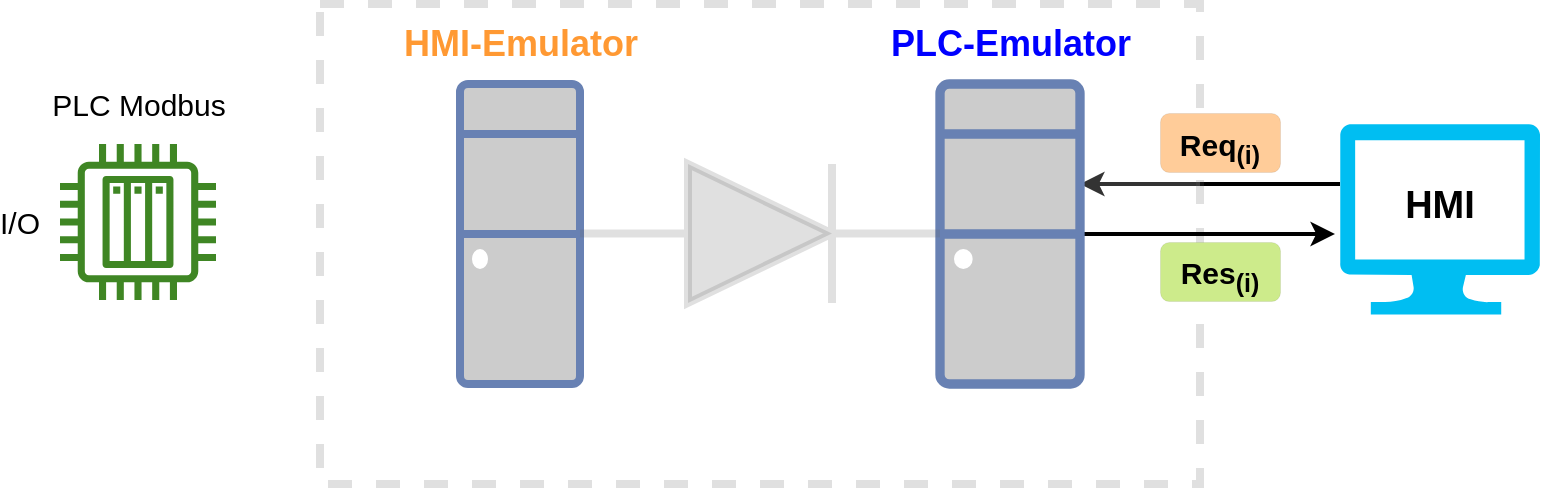 <mxfile version="20.5.3" type="github">
  <diagram id="ub3vnYTZT_gb7076K1Aa" name="Page-1">
    <mxGraphModel dx="1185" dy="605" grid="1" gridSize="10" guides="1" tooltips="1" connect="1" arrows="1" fold="1" page="1" pageScale="1" pageWidth="850" pageHeight="1100" math="0" shadow="0">
      <root>
        <mxCell id="0" />
        <mxCell id="1" parent="0" />
        <mxCell id="GaA5yQTh2X4wVMZrG-Xp-1" value="" style="sketch=0;outlineConnect=0;fontColor=#232F3E;gradientColor=none;fillColor=#3F8624;strokeColor=none;dashed=0;verticalLabelPosition=bottom;verticalAlign=top;align=center;html=1;fontSize=12;fontStyle=0;aspect=fixed;pointerEvents=1;shape=mxgraph.aws4.iot_thing_plc;" vertex="1" parent="1">
          <mxGeometry x="70" y="220" width="78" height="78" as="geometry" />
        </mxCell>
        <mxCell id="GaA5yQTh2X4wVMZrG-Xp-2" value="&lt;div style=&quot;font-size: 15px;&quot;&gt;PLC Modbus&lt;/div&gt;" style="text;html=1;align=center;verticalAlign=middle;whiteSpace=wrap;rounded=0;strokeWidth=5;perimeterSpacing=3;fontSize=15;" vertex="1" parent="1">
          <mxGeometry x="53.5" y="180" width="111" height="40" as="geometry" />
        </mxCell>
        <mxCell id="GaA5yQTh2X4wVMZrG-Xp-5" value="I/O" style="text;html=1;align=center;verticalAlign=middle;whiteSpace=wrap;rounded=0;strokeWidth=5;perimeterSpacing=3;fontSize=15;" vertex="1" parent="1">
          <mxGeometry x="40" y="239.5" width="20" height="39" as="geometry" />
        </mxCell>
        <mxCell id="GaA5yQTh2X4wVMZrG-Xp-21" style="edgeStyle=orthogonalEdgeStyle;rounded=0;orthogonalLoop=1;jettySize=auto;html=1;strokeWidth=2;fontSize=20;" edge="1" parent="1" source="GaA5yQTh2X4wVMZrG-Xp-7" target="GaA5yQTh2X4wVMZrG-Xp-19">
          <mxGeometry relative="1" as="geometry">
            <Array as="points">
              <mxPoint x="650" y="240" />
              <mxPoint x="650" y="240" />
            </Array>
          </mxGeometry>
        </mxCell>
        <mxCell id="GaA5yQTh2X4wVMZrG-Xp-7" value="" style="verticalLabelPosition=bottom;html=1;verticalAlign=top;align=center;strokeColor=none;fillColor=#00BEF2;shape=mxgraph.azure.computer;pointerEvents=1;strokeWidth=5;fontSize=15;" vertex="1" parent="1">
          <mxGeometry x="710" y="210" width="100" height="95.25" as="geometry" />
        </mxCell>
        <mxCell id="GaA5yQTh2X4wVMZrG-Xp-10" value="&lt;div style=&quot;font-size: 19px;&quot;&gt;HMI&lt;/div&gt;" style="text;html=1;align=center;verticalAlign=middle;whiteSpace=wrap;rounded=0;strokeWidth=2;perimeterSpacing=6;fontSize=19;opacity=20;fontStyle=1" vertex="1" parent="1">
          <mxGeometry x="740" y="230" width="40" height="41.5" as="geometry" />
        </mxCell>
        <mxCell id="GaA5yQTh2X4wVMZrG-Xp-11" value="" style="rounded=0;whiteSpace=wrap;html=1;strokeWidth=4;fontSize=19;opacity=20;dashed=1;strokeColor=#666666;" vertex="1" parent="1">
          <mxGeometry x="200" y="150" width="440" height="240" as="geometry" />
        </mxCell>
        <mxCell id="GaA5yQTh2X4wVMZrG-Xp-18" value="" style="fontColor=#0066CC;verticalAlign=top;verticalLabelPosition=bottom;labelPosition=center;align=center;html=1;outlineConnect=0;fillColor=#CCCCCC;strokeColor=#6881B3;gradientColor=none;gradientDirection=north;strokeWidth=2;shape=mxgraph.networks.desktop_pc;fontSize=15;" vertex="1" parent="1">
          <mxGeometry x="270" y="190" width="60" height="150" as="geometry" />
        </mxCell>
        <mxCell id="GaA5yQTh2X4wVMZrG-Xp-24" style="edgeStyle=orthogonalEdgeStyle;rounded=0;orthogonalLoop=1;jettySize=auto;html=1;entryX=-0.025;entryY=0.577;entryDx=0;entryDy=0;entryPerimeter=0;strokeWidth=2;fontSize=20;" edge="1" parent="1" source="GaA5yQTh2X4wVMZrG-Xp-19" target="GaA5yQTh2X4wVMZrG-Xp-7">
          <mxGeometry relative="1" as="geometry" />
        </mxCell>
        <mxCell id="GaA5yQTh2X4wVMZrG-Xp-19" value="" style="fontColor=#0066CC;verticalAlign=top;verticalLabelPosition=bottom;labelPosition=center;align=center;html=1;outlineConnect=0;fillColor=#CCCCCC;strokeColor=#6881B3;gradientColor=none;gradientDirection=north;strokeWidth=2;shape=mxgraph.networks.desktop_pc;fontSize=15;" vertex="1" parent="1">
          <mxGeometry x="510" y="190" width="70" height="150" as="geometry" />
        </mxCell>
        <mxCell id="GaA5yQTh2X4wVMZrG-Xp-20" value="" style="pointerEvents=1;fillColor=strokeColor;verticalLabelPosition=bottom;shadow=0;dashed=0;align=center;html=1;verticalAlign=top;shape=mxgraph.electrical.diodes.diode;strokeColor=#666666;strokeWidth=4;fontSize=19;opacity=20;" vertex="1" parent="1">
          <mxGeometry x="330" y="230" width="180" height="69.5" as="geometry" />
        </mxCell>
        <mxCell id="GaA5yQTh2X4wVMZrG-Xp-26" value="Res&lt;sub&gt;(i)&lt;br&gt;&lt;/sub&gt;" style="text;html=1;align=center;verticalAlign=top;whiteSpace=wrap;rounded=1;strokeWidth=0;perimeterSpacing=1;fontSize=15;fillColor=#cdeb8b;strokeColor=#36393d;fillStyle=auto;sketch=0;shadow=0;glass=0;fontStyle=1" vertex="1" parent="1">
          <mxGeometry x="620" y="269" width="60" height="29.5" as="geometry" />
        </mxCell>
        <mxCell id="GaA5yQTh2X4wVMZrG-Xp-27" style="edgeStyle=orthogonalEdgeStyle;rounded=0;orthogonalLoop=1;jettySize=auto;html=1;exitX=0.5;exitY=1;exitDx=0;exitDy=0;strokeWidth=2;fontSize=20;" edge="1" parent="1" source="GaA5yQTh2X4wVMZrG-Xp-26" target="GaA5yQTh2X4wVMZrG-Xp-26">
          <mxGeometry relative="1" as="geometry" />
        </mxCell>
        <mxCell id="GaA5yQTh2X4wVMZrG-Xp-28" value="Req&lt;sub&gt;(i)&lt;br&gt;&lt;/sub&gt;" style="text;html=1;align=center;verticalAlign=top;whiteSpace=wrap;rounded=1;strokeWidth=0;perimeterSpacing=1;fontSize=15;fillColor=#ffcc99;strokeColor=#36393d;fillStyle=auto;sketch=0;shadow=0;glass=0;fontStyle=1" vertex="1" parent="1">
          <mxGeometry x="620" y="204.5" width="60" height="29.5" as="geometry" />
        </mxCell>
        <mxCell id="GaA5yQTh2X4wVMZrG-Xp-29" value="&lt;div style=&quot;font-size: 18px;&quot;&gt;PLC-Emulator&lt;/div&gt;" style="text;html=1;align=center;verticalAlign=middle;whiteSpace=wrap;rounded=0;strokeWidth=5;perimeterSpacing=3;fontSize=18;fontStyle=1;fontColor=#0000FF;" vertex="1" parent="1">
          <mxGeometry x="479.75" y="150" width="130.5" height="40" as="geometry" />
        </mxCell>
        <mxCell id="GaA5yQTh2X4wVMZrG-Xp-30" value="&lt;div style=&quot;font-size: 18px;&quot;&gt;HMI-Emulator&lt;/div&gt;" style="text;html=1;align=center;verticalAlign=middle;whiteSpace=wrap;rounded=0;strokeWidth=5;perimeterSpacing=3;fontSize=18;fontStyle=1;fontColor=#FF9933;" vertex="1" parent="1">
          <mxGeometry x="234.75" y="150" width="130.5" height="40" as="geometry" />
        </mxCell>
      </root>
    </mxGraphModel>
  </diagram>
</mxfile>
